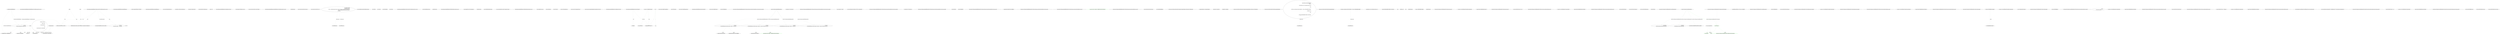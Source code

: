 digraph  {
n66 [label="Nancy.Responses.EmbeddedFileResponse", span=""];
n67 [label=content, span=""];
n68 [label=string, span=""];
n69 [label=string, span=""];
n0 [cluster="Nancy.Responses.EmbeddedFileResponse.EmbeddedFileResponse()", label="Entry Nancy.Responses.EmbeddedFileResponse.EmbeddedFileResponse()", span="13-13"];
n1 [cluster="Nancy.Responses.EmbeddedFileResponse.EmbeddedFileResponse()", label="ErrorText = Encoding.UTF8.GetBytes(''NOT FOUND'')", span="15-15"];
n2 [cluster="Nancy.Responses.EmbeddedFileResponse.EmbeddedFileResponse()", label="Exit Nancy.Responses.EmbeddedFileResponse.EmbeddedFileResponse()", span="13-13"];
n3 [cluster="System.Text.Encoding.GetBytes(string)", label="Entry System.Text.Encoding.GetBytes(string)", span="0-0"];
n4 [cluster="Nancy.Responses.EmbeddedFileResponse.EmbeddedFileResponse(System.Reflection.Assembly, string, string)", label="Entry Nancy.Responses.EmbeddedFileResponse.EmbeddedFileResponse(System.Reflection.Assembly, string, string)", span="18-18"];
n5 [cluster="Nancy.Responses.EmbeddedFileResponse.EmbeddedFileResponse(System.Reflection.Assembly, string, string)", label="this.ContentType = MimeTypes.GetMimeType(name)", span="20-20"];
n7 [cluster="Nancy.Responses.EmbeddedFileResponse.EmbeddedFileResponse(System.Reflection.Assembly, string, string)", label="var content =\r\n                    GetResourceContent(assembly, resourcePath, name)", span="23-24"];
n6 [cluster="Nancy.Responses.EmbeddedFileResponse.EmbeddedFileResponse(System.Reflection.Assembly, string, string)", label="this.StatusCode = HttpStatusCode.OK", span="21-21"];
n13 [cluster="Nancy.MimeTypes.GetMimeType(string)", label="Entry Nancy.MimeTypes.GetMimeType(string)", span="585-585"];
n8 [cluster="Nancy.Responses.EmbeddedFileResponse.EmbeddedFileResponse(System.Reflection.Assembly, string, string)", label="content != null", span="26-26"];
n14 [cluster="Nancy.Responses.EmbeddedFileResponse.GetResourceContent(System.Reflection.Assembly, string, string)", label="Entry Nancy.Responses.EmbeddedFileResponse.GetResourceContent(System.Reflection.Assembly, string, string)", span="45-45"];
n9 [cluster="Nancy.Responses.EmbeddedFileResponse.EmbeddedFileResponse(System.Reflection.Assembly, string, string)", label="this.WithHeader(''ETag'', GenerateETag(content))", span="28-28"];
n10 [cluster="Nancy.Responses.EmbeddedFileResponse.EmbeddedFileResponse(System.Reflection.Assembly, string, string)", label="content.Seek(0, SeekOrigin.Begin)", span="29-29"];
n11 [cluster="Nancy.Responses.EmbeddedFileResponse.EmbeddedFileResponse(System.Reflection.Assembly, string, string)", label="this.Contents = stream =>\r\n            {\r\n                if (content != null)\r\n                {\r\n                    content.CopyTo(stream);\r\n                }\r\n                else\r\n                {\r\n                    stream.Write(ErrorText, 0, ErrorText.Length);\r\n                }\r\n            }", span="32-42"];
n19 [cluster="lambda expression", label="content != null", span="34-34"];
n20 [cluster="lambda expression", label="content.CopyTo(stream)", span="36-36"];
n15 [cluster="Nancy.Responses.EmbeddedFileResponse.GenerateETag(System.IO.Stream)", label="Entry Nancy.Responses.EmbeddedFileResponse.GenerateETag(System.IO.Stream)", span="64-64"];
n16 [cluster="Nancy.Response.WithHeader(string, string)", label="Entry Nancy.Response.WithHeader(string, string)", span="46-46"];
n17 [cluster="System.IO.Stream.Seek(long, System.IO.SeekOrigin)", label="Entry System.IO.Stream.Seek(long, System.IO.SeekOrigin)", span="0-0"];
n12 [cluster="Nancy.Responses.EmbeddedFileResponse.EmbeddedFileResponse(System.Reflection.Assembly, string, string)", label="Exit Nancy.Responses.EmbeddedFileResponse.EmbeddedFileResponse(System.Reflection.Assembly, string, string)", span="18-18"];
n21 [cluster="lambda expression", label="stream.Write(ErrorText, 0, ErrorText.Length)", span="40-40"];
n18 [cluster="lambda expression", label="Entry lambda expression", span="32-42"];
n22 [cluster="lambda expression", label="Exit lambda expression", span="32-42"];
n23 [cluster="System.IO.Stream.CopyTo(System.IO.Stream)", label="Entry System.IO.Stream.CopyTo(System.IO.Stream)", span="0-0"];
n24 [cluster="System.IO.Stream.Write(byte[], int, int)", label="Entry System.IO.Stream.Write(byte[], int, int)", span="0-0"];
n25 [cluster="Nancy.Responses.EmbeddedFileResponse.GetResourceContent(System.Reflection.Assembly, string, string)", label="var resourceName = assembly\r\n                .GetManifestResourceNames()\r\n                .Where(x => GetFileNameFromResourceName(resourcePath, x).Equals(name, StringComparison.OrdinalIgnoreCase))\r\n                .Select(x => GetFileNameFromResourceName(resourcePath, x))\r\n                .FirstOrDefault()", span="47-51"];
n36 [cluster="lambda expression", label="GetFileNameFromResourceName(resourcePath, x).Equals(name, StringComparison.OrdinalIgnoreCase)", span="49-49"];
n41 [cluster="lambda expression", label="GetFileNameFromResourceName(resourcePath, x)", span="50-50"];
n26 [cluster="Nancy.Responses.EmbeddedFileResponse.GetResourceContent(System.Reflection.Assembly, string, string)", label="resourceName =\r\n                string.Concat(resourcePath, ''.'', resourceName)", span="53-54"];
n27 [cluster="Nancy.Responses.EmbeddedFileResponse.GetResourceContent(System.Reflection.Assembly, string, string)", label="return assembly.GetManifestResourceStream(resourceName);", span="56-56"];
n29 [cluster="System.Reflection.Assembly.GetManifestResourceNames()", label="Entry System.Reflection.Assembly.GetManifestResourceNames()", span="0-0"];
n30 [cluster="Unk.Where", label="Entry Unk.Where", span=""];
n31 [cluster="Unk.Select", label="Entry Unk.Select", span=""];
n32 [cluster="Unk.FirstOrDefault", label="Entry Unk.FirstOrDefault", span=""];
n35 [cluster="lambda expression", label="Entry lambda expression", span="49-49"];
n40 [cluster="lambda expression", label="Entry lambda expression", span="50-50"];
n33 [cluster="Unk.Concat", label="Entry Unk.Concat", span=""];
n28 [cluster="Nancy.Responses.EmbeddedFileResponse.GetResourceContent(System.Reflection.Assembly, string, string)", label="Exit Nancy.Responses.EmbeddedFileResponse.GetResourceContent(System.Reflection.Assembly, string, string)", span="45-45"];
n34 [cluster="Unk.GetManifestResourceStream", label="Entry Unk.GetManifestResourceStream", span=""];
n37 [cluster="lambda expression", label="Exit lambda expression", span="49-49"];
n38 [cluster="Nancy.Responses.EmbeddedFileResponse.GetFileNameFromResourceName(string, string)", label="Entry Nancy.Responses.EmbeddedFileResponse.GetFileNameFromResourceName(string, string)", span="59-59"];
n39 [cluster="string.Equals(string, System.StringComparison)", label="Entry string.Equals(string, System.StringComparison)", span="0-0"];
n42 [cluster="lambda expression", label="Exit lambda expression", span="50-50"];
n43 [cluster="Unk.GetFileNameFromResourceName", label="Entry Unk.GetFileNameFromResourceName", span=""];
n44 [cluster="Nancy.Responses.EmbeddedFileResponse.GetFileNameFromResourceName(string, string)", label="return resourceName.Replace(resourcePath, string.Empty).Substring(1);", span="61-61"];
n45 [cluster="Nancy.Responses.EmbeddedFileResponse.GetFileNameFromResourceName(string, string)", label="Exit Nancy.Responses.EmbeddedFileResponse.GetFileNameFromResourceName(string, string)", span="59-59"];
n46 [cluster="string.Replace(string, string)", label="Entry string.Replace(string, string)", span="0-0"];
n47 [cluster="string.Substring(int)", label="Entry string.Substring(int)", span="0-0"];
n48 [cluster="Nancy.Responses.EmbeddedFileResponse.GenerateETag(System.IO.Stream)", label="var md5 = MD5.Create()", span="66-66"];
n49 [cluster="Nancy.Responses.EmbeddedFileResponse.GenerateETag(System.IO.Stream)", label="var hash = md5.ComputeHash(stream)", span="68-68"];
n52 [cluster="System.Security.Cryptography.MD5.Create()", label="Entry System.Security.Cryptography.MD5.Create()", span="0-0"];
n53 [cluster="System.Security.Cryptography.HashAlgorithm.ComputeHash(System.IO.Stream)", label="Entry System.Security.Cryptography.HashAlgorithm.ComputeHash(System.IO.Stream)", span="0-0"];
n51 [cluster="Nancy.Responses.EmbeddedFileResponse.GenerateETag(System.IO.Stream)", label="Exit Nancy.Responses.EmbeddedFileResponse.GenerateETag(System.IO.Stream)", span="64-64"];
n54 [cluster="Nancy.Responses.EmbeddedFileResponse.ByteArrayToString(byte[])", label="Entry Nancy.Responses.EmbeddedFileResponse.ByteArrayToString(byte[])", span="73-73"];
n55 [cluster="Nancy.Responses.EmbeddedFileResponse.ByteArrayToString(byte[])", label="var output = new StringBuilder(data.Length)", span="75-75"];
n57 [cluster="Nancy.Responses.EmbeddedFileResponse.ByteArrayToString(byte[])", label="i < data.Length", span="76-76"];
n58 [cluster="Nancy.Responses.EmbeddedFileResponse.ByteArrayToString(byte[])", label="output.Append(data[i].ToString(''X2''))", span="78-78"];
n56 [cluster="Nancy.Responses.EmbeddedFileResponse.ByteArrayToString(byte[])", label="int i = 0", span="76-76"];
n62 [cluster="System.Text.StringBuilder.StringBuilder(int)", label="Entry System.Text.StringBuilder.StringBuilder(int)", span="0-0"];
n60 [cluster="Nancy.Responses.EmbeddedFileResponse.ByteArrayToString(byte[])", label="return output.ToString();", span="81-81"];
n59 [cluster="Nancy.Responses.EmbeddedFileResponse.ByteArrayToString(byte[])", label="i++", span="76-76"];
n63 [cluster="byte.ToString(string)", label="Entry byte.ToString(string)", span="0-0"];
n64 [cluster="System.Text.StringBuilder.Append(string)", label="Entry System.Text.StringBuilder.Append(string)", span="0-0"];
n61 [cluster="Nancy.Responses.EmbeddedFileResponse.ByteArrayToString(byte[])", label="Exit Nancy.Responses.EmbeddedFileResponse.ByteArrayToString(byte[])", span="73-73"];
n65 [cluster="System.Text.StringBuilder.ToString()", label="Entry System.Text.StringBuilder.ToString()", span="0-0"];
m0_6 [cluster="object.ShouldEqual(object)", file="EmbeddedFileResponseFixture.cs", label="Entry object.ShouldEqual(object)", span="95-95"];
m0_21 [cluster="Nancy.Tests.Unit.Responses.EmbeddedFileResponseFixture.Should_not_contain_etag_in_response_header_if_embedded_resource_does_not_exists_when_invoking()", file="EmbeddedFileResponseFixture.cs", label="Entry Nancy.Tests.Unit.Responses.EmbeddedFileResponseFixture.Should_not_contain_etag_in_response_header_if_embedded_resource_does_not_exists_when_invoking()", span="47-47"];
m0_22 [cluster="Nancy.Tests.Unit.Responses.EmbeddedFileResponseFixture.Should_not_contain_etag_in_response_header_if_embedded_resource_does_not_exists_when_invoking()", file="EmbeddedFileResponseFixture.cs", label="var response =\r\n                new EmbeddedFileResponse(this.GetType().Assembly, ''Nancy.Tests'', ''i_dont_exist.jpg'')", span="50-51"];
m0_23 [cluster="Nancy.Tests.Unit.Responses.EmbeddedFileResponseFixture.Should_not_contain_etag_in_response_header_if_embedded_resource_does_not_exists_when_invoking()", file="EmbeddedFileResponseFixture.cs", label="var outputStream = new MemoryStream()", span="53-53"];
m0_24 [cluster="Nancy.Tests.Unit.Responses.EmbeddedFileResponseFixture.Should_not_contain_etag_in_response_header_if_embedded_resource_does_not_exists_when_invoking()", file="EmbeddedFileResponseFixture.cs", label="response.Contents.Invoke(outputStream)", span="56-56"];
m0_25 [cluster="Nancy.Tests.Unit.Responses.EmbeddedFileResponseFixture.Should_not_contain_etag_in_response_header_if_embedded_resource_does_not_exists_when_invoking()", file="EmbeddedFileResponseFixture.cs", label="response.Headers.ContainsKey(''ETag'').ShouldBeFalse()", span="59-59"];
m0_26 [cluster="Nancy.Tests.Unit.Responses.EmbeddedFileResponseFixture.Should_not_contain_etag_in_response_header_if_embedded_resource_does_not_exists_when_invoking()", file="EmbeddedFileResponseFixture.cs", label="Exit Nancy.Tests.Unit.Responses.EmbeddedFileResponseFixture.Should_not_contain_etag_in_response_header_if_embedded_resource_does_not_exists_when_invoking()", span="47-47"];
m0_14 [cluster="System.Action<T>.Invoke(T)", file="EmbeddedFileResponseFixture.cs", label="Entry System.Action<T>.Invoke(T)", span="0-0"];
m0_19 [cluster="System.Collections.Generic.IDictionary<TKey, TValue>.ContainsKey(TKey)", file="EmbeddedFileResponseFixture.cs", label="Entry System.Collections.Generic.IDictionary<TKey, TValue>.ContainsKey(TKey)", span="0-0"];
m0_7 [cluster="Nancy.Tests.Unit.Responses.EmbeddedFileResponseFixture.Should_contain_etag_in_response_header_if_embedded_resource_exists_when_invoking()", file="EmbeddedFileResponseFixture.cs", label="Entry Nancy.Tests.Unit.Responses.EmbeddedFileResponseFixture.Should_contain_etag_in_response_header_if_embedded_resource_exists_when_invoking()", span="20-20"];
m0_8 [cluster="Nancy.Tests.Unit.Responses.EmbeddedFileResponseFixture.Should_contain_etag_in_response_header_if_embedded_resource_exists_when_invoking()", file="EmbeddedFileResponseFixture.cs", label="var response =\r\n                new EmbeddedFileResponse(this.GetType().Assembly, ''Nancy.Tests'', ''Resources.Views.staticviewresource.html'')", span="23-24"];
m0_9 [cluster="Nancy.Tests.Unit.Responses.EmbeddedFileResponseFixture.Should_contain_etag_in_response_header_if_embedded_resource_exists_when_invoking()", file="EmbeddedFileResponseFixture.cs", label="var outputStream = new MemoryStream()", span="26-26"];
m0_10 [cluster="Nancy.Tests.Unit.Responses.EmbeddedFileResponseFixture.Should_contain_etag_in_response_header_if_embedded_resource_exists_when_invoking()", file="EmbeddedFileResponseFixture.cs", label="response.Contents.Invoke(outputStream)", span="29-29"];
m0_11 [cluster="Nancy.Tests.Unit.Responses.EmbeddedFileResponseFixture.Should_contain_etag_in_response_header_if_embedded_resource_exists_when_invoking()", color=green, community=0, file="EmbeddedFileResponseFixture.cs", label="response.Headers[''ETag''].ShouldEqual(''\''5D6EFDFDB135DC90F16D57E05603DA1E\'''')", prediction=0, span="32-32"];
m0_12 [cluster="Nancy.Tests.Unit.Responses.EmbeddedFileResponseFixture.Should_contain_etag_in_response_header_if_embedded_resource_exists_when_invoking()", file="EmbeddedFileResponseFixture.cs", label="Exit Nancy.Tests.Unit.Responses.EmbeddedFileResponseFixture.Should_contain_etag_in_response_header_if_embedded_resource_exists_when_invoking()", span="20-20"];
m0_5 [cluster="object.GetType()", file="EmbeddedFileResponseFixture.cs", label="Entry object.GetType()", span="0-0"];
m0_20 [cluster="bool.ShouldBeFalse()", file="EmbeddedFileResponseFixture.cs", label="Entry bool.ShouldBeFalse()", span="90-90"];
m0_15 [cluster="Nancy.Tests.Unit.Responses.EmbeddedFileResponseFixture.Should_not_contain_etag_in_response_header_if_embedded_resource_does_not_exists()", file="EmbeddedFileResponseFixture.cs", label="Entry Nancy.Tests.Unit.Responses.EmbeddedFileResponseFixture.Should_not_contain_etag_in_response_header_if_embedded_resource_does_not_exists()", span="36-36"];
m0_16 [cluster="Nancy.Tests.Unit.Responses.EmbeddedFileResponseFixture.Should_not_contain_etag_in_response_header_if_embedded_resource_does_not_exists()", file="EmbeddedFileResponseFixture.cs", label="var response =\r\n                new EmbeddedFileResponse(this.GetType().Assembly, ''Nancy.Tests'', ''i_dont_exist.jpg'')", span="39-40"];
m0_17 [cluster="Nancy.Tests.Unit.Responses.EmbeddedFileResponseFixture.Should_not_contain_etag_in_response_header_if_embedded_resource_does_not_exists()", file="EmbeddedFileResponseFixture.cs", label="response.Headers.ContainsKey(''ETag'').ShouldBeFalse()", span="43-43"];
m0_18 [cluster="Nancy.Tests.Unit.Responses.EmbeddedFileResponseFixture.Should_not_contain_etag_in_response_header_if_embedded_resource_does_not_exists()", file="EmbeddedFileResponseFixture.cs", label="Exit Nancy.Tests.Unit.Responses.EmbeddedFileResponseFixture.Should_not_contain_etag_in_response_header_if_embedded_resource_does_not_exists()", span="36-36"];
m0_0 [cluster="Nancy.Tests.Unit.Responses.EmbeddedFileResponseFixture.Should_contain_etag_in_response_header_if_embedded_resource_exists()", file="EmbeddedFileResponseFixture.cs", label="Entry Nancy.Tests.Unit.Responses.EmbeddedFileResponseFixture.Should_contain_etag_in_response_header_if_embedded_resource_exists()", span="9-9"];
m0_1 [cluster="Nancy.Tests.Unit.Responses.EmbeddedFileResponseFixture.Should_contain_etag_in_response_header_if_embedded_resource_exists()", file="EmbeddedFileResponseFixture.cs", label="var response =\r\n                new EmbeddedFileResponse(this.GetType().Assembly, ''Nancy.Tests'', ''Resources.Views.staticviewresource.html'')", span="12-13"];
m0_2 [cluster="Nancy.Tests.Unit.Responses.EmbeddedFileResponseFixture.Should_contain_etag_in_response_header_if_embedded_resource_exists()", color=green, community=0, file="EmbeddedFileResponseFixture.cs", label="response.Headers[''ETag''].ShouldEqual(''\''5D6EFDFDB135DC90F16D57E05603DA1E\'''')", prediction=1, span="16-16"];
m0_3 [cluster="Nancy.Tests.Unit.Responses.EmbeddedFileResponseFixture.Should_contain_etag_in_response_header_if_embedded_resource_exists()", file="EmbeddedFileResponseFixture.cs", label="Exit Nancy.Tests.Unit.Responses.EmbeddedFileResponseFixture.Should_contain_etag_in_response_header_if_embedded_resource_exists()", span="9-9"];
m0_13 [cluster="System.IO.MemoryStream.MemoryStream()", file="EmbeddedFileResponseFixture.cs", label="Entry System.IO.MemoryStream.MemoryStream()", span="0-0"];
m0_27 [file="EmbeddedFileResponseFixture.cs", label="Nancy.Tests.Unit.Responses.EmbeddedFileResponseFixture", span=""];
m1_8 [cluster="Unk.AddItemToEndOfPipeline", file="GenericFileResponse.cs", label="Entry Unk.AddItemToEndOfPipeline", span=""];
m1_0 [cluster="Nancy.Security.CsrfStartup.CsrfStartup(Nancy.Cryptography.CryptographyConfiguration, IObjectSerializer, ICsrfTokenValidator)", file="GenericFileResponse.cs", label="Entry Nancy.Security.CsrfStartup.CsrfStartup(Nancy.Cryptography.CryptographyConfiguration, IObjectSerializer, ICsrfTokenValidator)", span="11-11"];
m1_1 [cluster="Nancy.Security.CsrfStartup.CsrfStartup(Nancy.Cryptography.CryptographyConfiguration, IObjectSerializer, ICsrfTokenValidator)", file="GenericFileResponse.cs", label="CryptographyConfiguration = cryptographyConfiguration", span="13-13"];
m1_2 [cluster="Nancy.Security.CsrfStartup.CsrfStartup(Nancy.Cryptography.CryptographyConfiguration, IObjectSerializer, ICsrfTokenValidator)", file="GenericFileResponse.cs", label="ObjectSerializer = objectSerializer", span="14-14"];
m1_3 [cluster="Nancy.Security.CsrfStartup.CsrfStartup(Nancy.Cryptography.CryptographyConfiguration, IObjectSerializer, ICsrfTokenValidator)", file="GenericFileResponse.cs", label="TokenValidator = tokenValidator", span="15-15"];
m1_4 [cluster="Nancy.Security.CsrfStartup.CsrfStartup(Nancy.Cryptography.CryptographyConfiguration, IObjectSerializer, ICsrfTokenValidator)", file="GenericFileResponse.cs", label="Exit Nancy.Security.CsrfStartup.CsrfStartup(Nancy.Cryptography.CryptographyConfiguration, IObjectSerializer, ICsrfTokenValidator)", span="11-11"];
m1_5 [cluster="Nancy.Security.CsrfStartup.Initialize(Nancy.Bootstrapper.IApplicationPipelines)", file="GenericFileResponse.cs", label="Entry Nancy.Security.CsrfStartup.Initialize(Nancy.Bootstrapper.IApplicationPipelines)", span="70-70"];
m1_6 [cluster="Nancy.Security.CsrfStartup.Initialize(Nancy.Bootstrapper.IApplicationPipelines)", file="GenericFileResponse.cs", label="pipelines.AfterRequest.AddItemToEndOfPipeline(\r\n                context =>\r\n                    {\r\n                        if (context.Response == null || context.Response.Cookies == null)\r\n                        {\r\n                            return;\r\n                        }\r\n\r\n                        var csrfCookie = context.Response.Cookies.FirstOrDefault(c => c.Name == CsrfToken.DEFAULT_CSRF_KEY);\r\n\r\n                        if (csrfCookie == null)\r\n                        {\r\n                            return;\r\n                        }\r\n\r\n                        context.Items[CsrfToken.DEFAULT_CSRF_KEY] = csrfCookie.Value;\r\n                    })", span="72-88"];
m1_7 [cluster="Nancy.Security.CsrfStartup.Initialize(Nancy.Bootstrapper.IApplicationPipelines)", file="GenericFileResponse.cs", label="Exit Nancy.Security.CsrfStartup.Initialize(Nancy.Bootstrapper.IApplicationPipelines)", span="70-70"];
m1_18 [cluster="lambda expression", file="GenericFileResponse.cs", label="Entry lambda expression", span="80-80"];
m1_9 [cluster="lambda expression", file="GenericFileResponse.cs", label="Entry lambda expression", span="73-88"];
m1_10 [cluster="lambda expression", file="GenericFileResponse.cs", label="context.Response == null || context.Response.Cookies == null", span="75-75"];
m1_12 [cluster="lambda expression", file="GenericFileResponse.cs", label="var csrfCookie = context.Response.Cookies.FirstOrDefault(c => c.Name == CsrfToken.DEFAULT_CSRF_KEY)", span="80-80"];
m1_15 [cluster="lambda expression", file="GenericFileResponse.cs", label="context.Items[CsrfToken.DEFAULT_CSRF_KEY] = csrfCookie.Value", span="87-87"];
m1_11 [cluster="lambda expression", file="GenericFileResponse.cs", label="return;", span="77-77"];
m1_13 [cluster="lambda expression", file="GenericFileResponse.cs", label="csrfCookie == null", span="82-82"];
m1_14 [cluster="lambda expression", file="GenericFileResponse.cs", label="return;", span="84-84"];
m1_16 [cluster="lambda expression", file="GenericFileResponse.cs", label="Exit lambda expression", span="73-88"];
m1_19 [cluster="lambda expression", file="GenericFileResponse.cs", label="c.Name == CsrfToken.DEFAULT_CSRF_KEY", span="80-80"];
m1_20 [cluster="lambda expression", file="GenericFileResponse.cs", label="Exit lambda expression", span="80-80"];
m2_36 [cluster="Nancy.Tests.Unit.Responses.GenericFileResponseFixture.Should_set_status_code_to_ok()", file="GenericFileResponseFixture.cs", label="Entry Nancy.Tests.Unit.Responses.GenericFileResponseFixture.Should_set_status_code_to_ok()", span="84-84"];
m2_37 [cluster="Nancy.Tests.Unit.Responses.GenericFileResponseFixture.Should_set_status_code_to_ok()", file="GenericFileResponseFixture.cs", label="var response = new GenericFileResponse(this.imagePath, imageContentType)", span="87-87"];
m2_38 [cluster="Nancy.Tests.Unit.Responses.GenericFileResponseFixture.Should_set_status_code_to_ok()", file="GenericFileResponseFixture.cs", label="response.StatusCode.ShouldEqual(HttpStatusCode.OK)", span="90-90"];
m2_39 [cluster="Nancy.Tests.Unit.Responses.GenericFileResponseFixture.Should_set_status_code_to_ok()", file="GenericFileResponseFixture.cs", label="Exit Nancy.Tests.Unit.Responses.GenericFileResponseFixture.Should_set_status_code_to_ok()", span="84-84"];
m2_7 [cluster="System.Collections.Generic.List<T>.List()", file="GenericFileResponseFixture.cs", label="Entry System.Collections.Generic.List<T>.List()", span="0-0"];
m2_15 [cluster="Nancy.Tests.Unit.Responses.GenericFileResponseFixture.Should_set_status_code_to_not_found_when_file_name_is_null()", file="GenericFileResponseFixture.cs", label="Entry Nancy.Tests.Unit.Responses.GenericFileResponseFixture.Should_set_status_code_to_not_found_when_file_name_is_null()", span="34-34"];
m2_16 [cluster="Nancy.Tests.Unit.Responses.GenericFileResponseFixture.Should_set_status_code_to_not_found_when_file_name_is_null()", file="GenericFileResponseFixture.cs", label="var response = new GenericFileResponse(null, imageContentType)", span="37-37"];
m2_17 [cluster="Nancy.Tests.Unit.Responses.GenericFileResponseFixture.Should_set_status_code_to_not_found_when_file_name_is_null()", file="GenericFileResponseFixture.cs", label="response.StatusCode.ShouldEqual(HttpStatusCode.NotFound)", span="40-40"];
m2_18 [cluster="Nancy.Tests.Unit.Responses.GenericFileResponseFixture.Should_set_status_code_to_not_found_when_file_name_is_null()", file="GenericFileResponseFixture.cs", label="Exit Nancy.Tests.Unit.Responses.GenericFileResponseFixture.Should_set_status_code_to_not_found_when_file_name_is_null()", span="34-34"];
m2_60 [cluster="string.ShouldStartWith(string)", file="GenericFileResponseFixture.cs", label="Entry string.ShouldStartWith(string)", span="11-11"];
m2_61 [cluster="System.IO.MemoryStream.ToArray()", file="GenericFileResponseFixture.cs", label="Entry System.IO.MemoryStream.ToArray()", span="0-0"];
m2_8 [cluster="System.IO.Path.GetFileName(string)", file="GenericFileResponseFixture.cs", label="Entry System.IO.Path.GetFileName(string)", span="0-0"];
m2_5 [cluster="object.GetType()", file="GenericFileResponseFixture.cs", label="Entry object.GetType()", span="0-0"];
m2_0 [cluster="Nancy.Tests.Unit.Responses.GenericFileResponseFixture.GenericFileResponseFixture()", file="GenericFileResponseFixture.cs", label="Entry Nancy.Tests.Unit.Responses.GenericFileResponseFixture.GenericFileResponseFixture()", span="12-12"];
m2_1 [cluster="Nancy.Tests.Unit.Responses.GenericFileResponseFixture.GenericFileResponseFixture()", file="GenericFileResponseFixture.cs", label="var assemblyPath =\r\n                Path.GetDirectoryName(this.GetType().Assembly.Location)", span="14-15"];
m2_2 [cluster="Nancy.Tests.Unit.Responses.GenericFileResponseFixture.GenericFileResponseFixture()", file="GenericFileResponseFixture.cs", label="GenericFileResponse.SafePaths = new List<string> {assemblyPath}", span="17-17"];
m2_3 [cluster="Nancy.Tests.Unit.Responses.GenericFileResponseFixture.GenericFileResponseFixture()", file="GenericFileResponseFixture.cs", label="this.imagePath =\r\n                Path.GetFileName(this.GetType().Assembly.Location)", span="19-20"];
m2_4 [cluster="Nancy.Tests.Unit.Responses.GenericFileResponseFixture.GenericFileResponseFixture()", file="GenericFileResponseFixture.cs", label="Exit Nancy.Tests.Unit.Responses.GenericFileResponseFixture.GenericFileResponseFixture()", span="12-12"];
m2_14 [cluster="object.ShouldEqual(object)", file="GenericFileResponseFixture.cs", label="Entry object.ShouldEqual(object)", span="95-95"];
m2_6 [cluster="System.IO.Path.GetDirectoryName(string)", file="GenericFileResponseFixture.cs", label="Entry System.IO.Path.GetDirectoryName(string)", span="0-0"];
m2_49 [cluster="Nancy.Tests.Unit.Responses.GenericFileResponseFixture.Should_set_filename_property_to_filename()", file="GenericFileResponseFixture.cs", label="Entry Nancy.Tests.Unit.Responses.GenericFileResponseFixture.Should_set_filename_property_to_filename()", span="108-108"];
m2_50 [cluster="Nancy.Tests.Unit.Responses.GenericFileResponseFixture.Should_set_filename_property_to_filename()", file="GenericFileResponseFixture.cs", label="var response = new GenericFileResponse(this.imagePath, imageContentType)", span="111-111"];
m2_51 [cluster="Nancy.Tests.Unit.Responses.GenericFileResponseFixture.Should_set_filename_property_to_filename()", file="GenericFileResponseFixture.cs", label="response.Filename.ShouldEqual(Path.GetFileName(this.imagePath))", span="114-114"];
m2_52 [cluster="Nancy.Tests.Unit.Responses.GenericFileResponseFixture.Should_set_filename_property_to_filename()", file="GenericFileResponseFixture.cs", label="Exit Nancy.Tests.Unit.Responses.GenericFileResponseFixture.Should_set_filename_property_to_filename()", span="108-108"];
m2_9 [cluster="Nancy.Tests.Unit.Responses.GenericFileResponseFixture.Should_set_status_code_to_not_found_when_file_name_is_empty()", file="GenericFileResponseFixture.cs", label="Entry Nancy.Tests.Unit.Responses.GenericFileResponseFixture.Should_set_status_code_to_not_found_when_file_name_is_empty()", span="24-24"];
m2_10 [cluster="Nancy.Tests.Unit.Responses.GenericFileResponseFixture.Should_set_status_code_to_not_found_when_file_name_is_empty()", file="GenericFileResponseFixture.cs", label="var response = new GenericFileResponse(string.Empty, imageContentType)", span="27-27"];
m2_11 [cluster="Nancy.Tests.Unit.Responses.GenericFileResponseFixture.Should_set_status_code_to_not_found_when_file_name_is_empty()", file="GenericFileResponseFixture.cs", label="response.StatusCode.ShouldEqual(HttpStatusCode.NotFound)", span="30-30"];
m2_12 [cluster="Nancy.Tests.Unit.Responses.GenericFileResponseFixture.Should_set_status_code_to_not_found_when_file_name_is_empty()", file="GenericFileResponseFixture.cs", label="Exit Nancy.Tests.Unit.Responses.GenericFileResponseFixture.Should_set_status_code_to_not_found_when_file_name_is_empty()", span="24-24"];
m2_40 [cluster="Nancy.Tests.Unit.Responses.GenericFileResponseFixture.Should_return_file_unchanged()", file="GenericFileResponseFixture.cs", label="Entry Nancy.Tests.Unit.Responses.GenericFileResponseFixture.Should_return_file_unchanged()", span="94-94"];
m2_41 [cluster="Nancy.Tests.Unit.Responses.GenericFileResponseFixture.Should_return_file_unchanged()", file="GenericFileResponseFixture.cs", label="var expected = File.ReadAllBytes(this.imagePath)", span="97-97"];
m2_42 [cluster="Nancy.Tests.Unit.Responses.GenericFileResponseFixture.Should_return_file_unchanged()", file="GenericFileResponseFixture.cs", label="var response = new GenericFileResponse(this.imagePath, imageContentType)", span="98-98"];
m2_44 [cluster="Nancy.Tests.Unit.Responses.GenericFileResponseFixture.Should_return_file_unchanged()", file="GenericFileResponseFixture.cs", label="result.ShouldEqualSequence(expected)", span="104-104"];
m2_43 [cluster="Nancy.Tests.Unit.Responses.GenericFileResponseFixture.Should_return_file_unchanged()", file="GenericFileResponseFixture.cs", label="var result = GetResponseContents(response)", span="101-101"];
m2_45 [cluster="Nancy.Tests.Unit.Responses.GenericFileResponseFixture.Should_return_file_unchanged()", file="GenericFileResponseFixture.cs", label="Exit Nancy.Tests.Unit.Responses.GenericFileResponseFixture.Should_return_file_unchanged()", span="94-94"];
m2_59 [cluster="string.ShouldNotBeEmpty()", file="GenericFileResponseFixture.cs", label="Entry string.ShouldNotBeEmpty()", span="31-31"];
m2_30 [cluster="Nancy.Tests.Unit.Responses.GenericFileResponseFixture.Should_set_status_code_to_not_found_when_file_is_above_root_path()", file="GenericFileResponseFixture.cs", label="Entry Nancy.Tests.Unit.Responses.GenericFileResponseFixture.Should_set_status_code_to_not_found_when_file_is_above_root_path()", span="70-70"];
m2_31 [cluster="Nancy.Tests.Unit.Responses.GenericFileResponseFixture.Should_set_status_code_to_not_found_when_file_is_above_root_path()", file="GenericFileResponseFixture.cs", label="var path = \r\n                Path.Combine(this.imagePath, ''..'', ''..'')", span="73-74"];
m2_32 [cluster="Nancy.Tests.Unit.Responses.GenericFileResponseFixture.Should_set_status_code_to_not_found_when_file_is_above_root_path()", file="GenericFileResponseFixture.cs", label="var response = new GenericFileResponse(path, imageContentType)", span="77-77"];
m2_33 [cluster="Nancy.Tests.Unit.Responses.GenericFileResponseFixture.Should_set_status_code_to_not_found_when_file_is_above_root_path()", file="GenericFileResponseFixture.cs", label="response.StatusCode.ShouldEqual(HttpStatusCode.NotFound)", span="80-80"];
m2_34 [cluster="Nancy.Tests.Unit.Responses.GenericFileResponseFixture.Should_set_status_code_to_not_found_when_file_is_above_root_path()", file="GenericFileResponseFixture.cs", label="Exit Nancy.Tests.Unit.Responses.GenericFileResponseFixture.Should_set_status_code_to_not_found_when_file_is_above_root_path()", span="70-70"];
m2_53 [cluster="Nancy.Tests.Unit.Responses.GenericFileResponseFixture.GetResponseContents(Nancy.Response)", file="GenericFileResponseFixture.cs", label="var ms = new MemoryStream()", span="119-119"];
m2_54 [cluster="Nancy.Tests.Unit.Responses.GenericFileResponseFixture.GetResponseContents(Nancy.Response)", color=green, community=1, file="GenericFileResponseFixture.cs", label="response.Contents(ms)", prediction=2, span="120-120"];
m2_55 [cluster="Nancy.Tests.Unit.Responses.GenericFileResponseFixture.GetResponseContents(Nancy.Response)", color=green, community=0, file="GenericFileResponseFixture.cs", label="ms.Flush()", prediction=2, span="121-121"];
m2_56 [cluster="Nancy.Tests.Unit.Responses.GenericFileResponseFixture.GetResponseContents(Nancy.Response)", color=green, community=1, file="GenericFileResponseFixture.cs", label="return ms.ToArray();", prediction=2, span="123-123"];
m2_57 [cluster="Nancy.Tests.Unit.Responses.GenericFileResponseFixture.GetResponseContents(Nancy.Response)", color=green, community=1, file="GenericFileResponseFixture.cs", label="Exit Nancy.Tests.Unit.Responses.GenericFileResponseFixture.GetResponseContents(Nancy.Response)", prediction=2, span="117-117"];
m2_58 [cluster="System.IO.MemoryStream.MemoryStream()", file="GenericFileResponseFixture.cs", label="Entry System.IO.MemoryStream.MemoryStream()", span="0-0"];
m2_25 [cluster="Nancy.Tests.Unit.Responses.GenericFileResponseFixture.Should_set_status_code_to_not_found_when_file_does_not_exist()", file="GenericFileResponseFixture.cs", label="Entry Nancy.Tests.Unit.Responses.GenericFileResponseFixture.Should_set_status_code_to_not_found_when_file_does_not_exist()", span="57-57"];
m2_26 [cluster="Nancy.Tests.Unit.Responses.GenericFileResponseFixture.Should_set_status_code_to_not_found_when_file_does_not_exist()", file="GenericFileResponseFixture.cs", label="var path = Path.Combine(''Resources'', ''thatsnotit.jpg'')", span="60-60"];
m2_27 [cluster="Nancy.Tests.Unit.Responses.GenericFileResponseFixture.Should_set_status_code_to_not_found_when_file_does_not_exist()", file="GenericFileResponseFixture.cs", label="var response = new GenericFileResponse(path, imageContentType)", span="63-63"];
m2_28 [cluster="Nancy.Tests.Unit.Responses.GenericFileResponseFixture.Should_set_status_code_to_not_found_when_file_does_not_exist()", file="GenericFileResponseFixture.cs", label="response.StatusCode.ShouldEqual(HttpStatusCode.NotFound)", span="66-66"];
m2_29 [cluster="Nancy.Tests.Unit.Responses.GenericFileResponseFixture.Should_set_status_code_to_not_found_when_file_does_not_exist()", file="GenericFileResponseFixture.cs", label="Exit Nancy.Tests.Unit.Responses.GenericFileResponseFixture.Should_set_status_code_to_not_found_when_file_does_not_exist()", span="57-57"];
m2_13 [cluster="Nancy.Responses.GenericFileResponse.GenericFileResponse(string, string, Nancy.NancyContext)", file="GenericFileResponseFixture.cs", label="Entry Nancy.Responses.GenericFileResponse.GenericFileResponse(string, string, Nancy.NancyContext)", span="64-64"];
m2_48 [cluster="System.Collections.Generic.IEnumerable<T>.ShouldEqualSequence<T>(System.Collections.Generic.IEnumerable<T>)", file="GenericFileResponseFixture.cs", label="Entry System.Collections.Generic.IEnumerable<T>.ShouldEqualSequence<T>(System.Collections.Generic.IEnumerable<T>)", span="110-110"];
m2_19 [cluster="Nancy.Tests.Unit.Responses.GenericFileResponseFixture.Should_set_status_code_to_not_found_when_file_name_does_not_contain_extension()", file="GenericFileResponseFixture.cs", label="Entry Nancy.Tests.Unit.Responses.GenericFileResponseFixture.Should_set_status_code_to_not_found_when_file_name_does_not_contain_extension()", span="44-44"];
m2_20 [cluster="Nancy.Tests.Unit.Responses.GenericFileResponseFixture.Should_set_status_code_to_not_found_when_file_name_does_not_contain_extension()", file="GenericFileResponseFixture.cs", label="var path = Path.Combine(''Resources'', ''zip'')", span="47-47"];
m2_21 [cluster="Nancy.Tests.Unit.Responses.GenericFileResponseFixture.Should_set_status_code_to_not_found_when_file_name_does_not_contain_extension()", file="GenericFileResponseFixture.cs", label="var response = new GenericFileResponse(path, imageContentType)", span="50-50"];
m2_22 [cluster="Nancy.Tests.Unit.Responses.GenericFileResponseFixture.Should_set_status_code_to_not_found_when_file_name_does_not_contain_extension()", file="GenericFileResponseFixture.cs", label="response.StatusCode.ShouldEqual(HttpStatusCode.NotFound)", span="53-53"];
m2_23 [cluster="Nancy.Tests.Unit.Responses.GenericFileResponseFixture.Should_set_status_code_to_not_found_when_file_name_does_not_contain_extension()", file="GenericFileResponseFixture.cs", label="Exit Nancy.Tests.Unit.Responses.GenericFileResponseFixture.Should_set_status_code_to_not_found_when_file_name_does_not_contain_extension()", span="44-44"];
m2_46 [cluster="System.IO.File.ReadAllBytes(string)", file="GenericFileResponseFixture.cs", label="Entry System.IO.File.ReadAllBytes(string)", span="0-0"];
m2_24 [cluster="System.IO.Path.Combine(string, string)", file="GenericFileResponseFixture.cs", label="Entry System.IO.Path.Combine(string, string)", span="0-0"];
m2_47 [cluster="Nancy.Tests.Unit.Responses.GenericFileResponseFixture.GetResponseContents(Nancy.Response)", file="GenericFileResponseFixture.cs", label="Entry Nancy.Tests.Unit.Responses.GenericFileResponseFixture.GetResponseContents(Nancy.Response)", span="117-117"];
m2_35 [cluster="System.IO.Path.Combine(string, string, string)", file="GenericFileResponseFixture.cs", label="Entry System.IO.Path.Combine(string, string, string)", span="0-0"];
m2_62 [file="GenericFileResponseFixture.cs", label="Nancy.Tests.Unit.Responses.GenericFileResponseFixture", span=""];
n66 -> n7  [color=darkseagreen4, key=1, label="Nancy.Responses.EmbeddedFileResponse", style=dashed];
n66 -> n9  [color=darkseagreen4, key=1, label="Nancy.Responses.EmbeddedFileResponse", style=dashed];
n66 -> n41  [color=darkseagreen4, key=1, label="Nancy.Responses.EmbeddedFileResponse", style=dashed];
n67 -> n19  [color=darkseagreen4, key=1, label=content, style=dashed];
n67 -> n20  [color=darkseagreen4, key=1, label=content, style=dashed];
n68 -> n36  [color=darkseagreen4, key=1, label=string, style=dashed];
n68 -> n41  [color=darkseagreen4, key=1, label=string, style=dashed];
n69 -> n36  [color=darkseagreen4, key=1, label=string, style=dashed];
n4 -> n7  [color=darkseagreen4, key=1, label="System.Reflection.Assembly", style=dashed];
n7 -> n9  [color=darkseagreen4, key=1, label=content, style=dashed];
n7 -> n10  [color=darkseagreen4, key=1, label=content, style=dashed];
n7 -> n19  [color=darkseagreen4, key=1, label=content, style=dashed];
n7 -> n20  [color=darkseagreen4, key=1, label=content, style=dashed];
n14 -> n36  [color=darkseagreen4, key=1, label=string, style=dashed];
n14 -> n41  [color=darkseagreen4, key=1, label=string, style=dashed];
n14 -> n26  [color=darkseagreen4, key=1, label=string, style=dashed];
n14 -> n27  [color=darkseagreen4, key=1, label="System.Reflection.Assembly", style=dashed];
n11 -> n20  [color=darkseagreen4, key=1, label="System.IO.Stream", style=dashed];
n11 -> n21  [color=darkseagreen4, key=1, label="System.IO.Stream", style=dashed];
n18 -> n20  [color=darkseagreen4, key=1, label="System.IO.Stream", style=dashed];
n18 -> n21  [color=darkseagreen4, key=1, label="System.IO.Stream", style=dashed];
n25 -> n35  [color=darkseagreen4, key=1, label="lambda expression", style=dashed];
n25 -> n40  [color=darkseagreen4, key=1, label="lambda expression", style=dashed];
n26 -> n26  [color=darkseagreen4, key=1, label=resourceName, style=dashed];
n54 -> n57  [color=darkseagreen4, key=1, label="byte[]", style=dashed];
n54 -> n58  [color=darkseagreen4, key=1, label="byte[]", style=dashed];
n55 -> n58  [color=darkseagreen4, key=1, label=output, style=dashed];
n55 -> n60  [color=darkseagreen4, key=1, label=output, style=dashed];
n56 -> n58  [color=darkseagreen4, key=1, label=i, style=dashed];
n56 -> n59  [color=darkseagreen4, key=1, label=i, style=dashed];
n59 -> n59  [color=darkseagreen4, key=1, label=i, style=dashed];
m0_22 -> m0_24  [color=darkseagreen4, key=1, label=response, style=dashed];
m0_22 -> m0_25  [color=darkseagreen4, key=1, label=response, style=dashed];
m0_8 -> m0_10  [color=darkseagreen4, key=1, label=response, style=dashed];
m0_8 -> m0_11  [color=green, key=1, label=response, style=dashed];
m0_27 -> m0_1  [color=darkseagreen4, key=1, label="Nancy.Tests.Unit.Responses.EmbeddedFileResponseFixture", style=dashed];
m0_27 -> m0_8  [color=darkseagreen4, key=1, label="Nancy.Tests.Unit.Responses.EmbeddedFileResponseFixture", style=dashed];
m0_27 -> m0_16  [color=darkseagreen4, key=1, label="Nancy.Tests.Unit.Responses.EmbeddedFileResponseFixture", style=dashed];
m0_27 -> m0_22  [color=darkseagreen4, key=1, label="Nancy.Tests.Unit.Responses.EmbeddedFileResponseFixture", style=dashed];
m1_6 -> m1_9  [color=darkseagreen4, key=1, label="lambda expression", style=dashed];
m1_12 -> m1_18  [color=darkseagreen4, key=1, label="lambda expression", style=dashed];
m2_41 -> m2_44  [color=darkseagreen4, key=1, label=expected, style=dashed];
m2_53 -> m2_55  [color=darkseagreen4, key=1, label=ms, style=dashed];
m2_53 -> m2_56  [color=darkseagreen4, key=1, label=ms, style=dashed];
m2_54 -> m2_56  [color=green, key=1, label=response, style=dashed];
m2_54 -> m2_57  [color=green, key=1, label=response, style=dashed];
m2_47 -> m2_54  [color=darkseagreen4, key=1, label="Nancy.Response", style=dashed];
m2_62 -> m2_1  [color=darkseagreen4, key=1, label="Nancy.Tests.Unit.Responses.GenericFileResponseFixture", style=dashed];
m2_62 -> m2_3  [color=darkseagreen4, key=1, label="Nancy.Tests.Unit.Responses.GenericFileResponseFixture", style=dashed];
m2_62 -> m2_51  [color=darkseagreen4, key=1, label="Nancy.Tests.Unit.Responses.GenericFileResponseFixture", style=dashed];
m2_62 -> m2_54  [color=green, key=1, label="Nancy.Tests.Unit.Responses.GenericFileResponseFixture", style=dashed];
}
